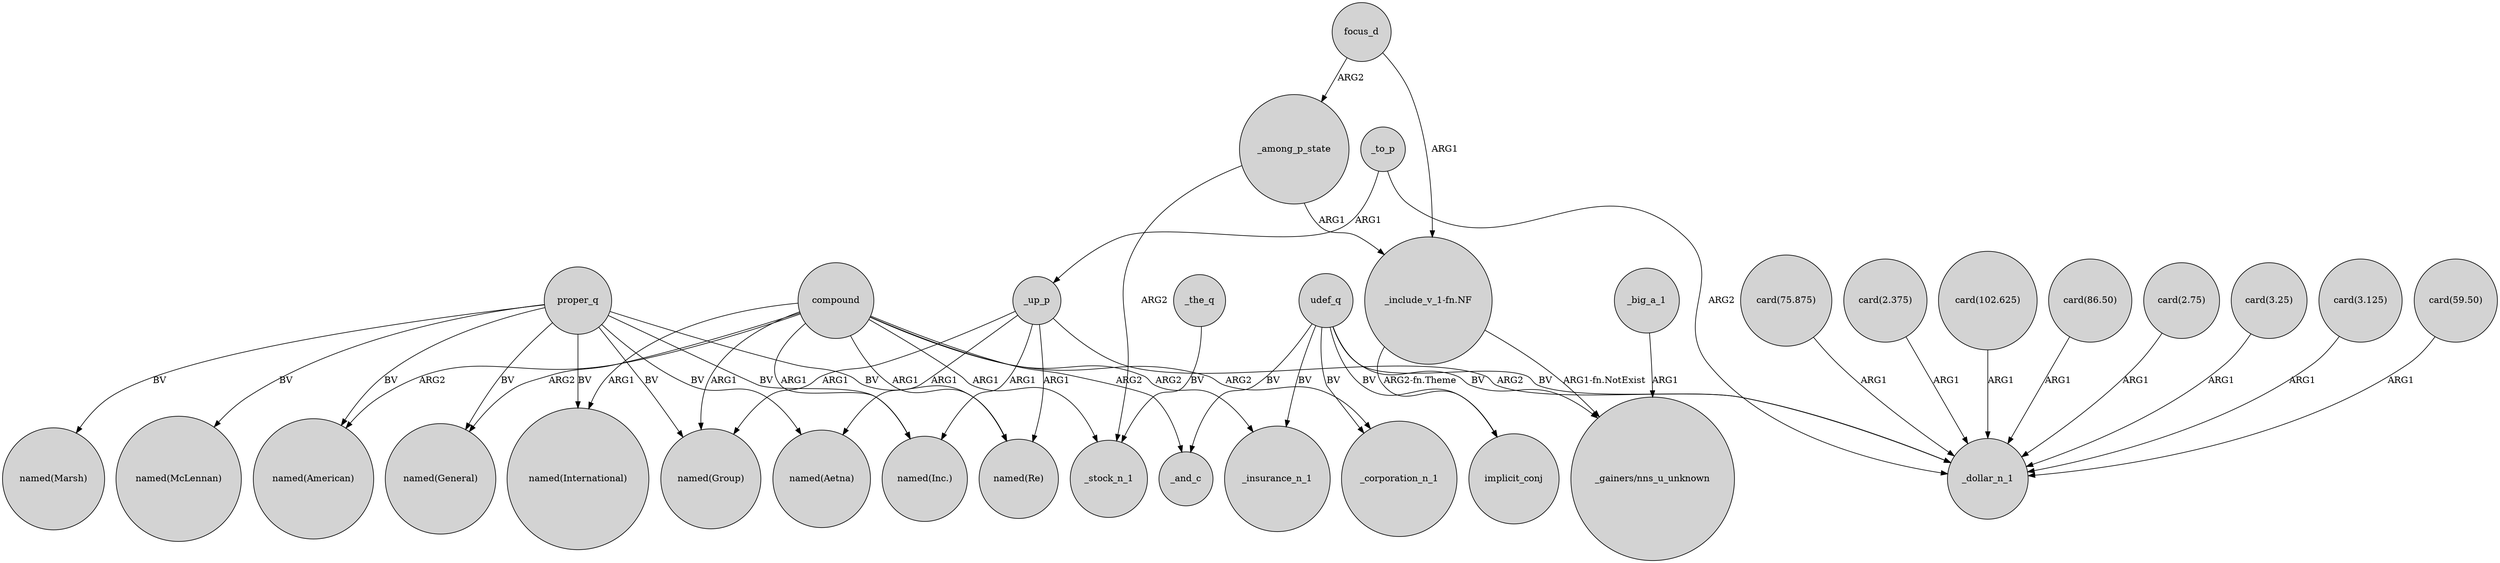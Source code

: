 digraph {
	node [shape=circle style=filled]
	compound -> "named(International)" [label=ARG1]
	proper_q -> "named(Inc.)" [label=BV]
	"card(75.875)" -> _dollar_n_1 [label=ARG1]
	_to_p -> _dollar_n_1 [label=ARG2]
	compound -> "named(Re)" [label=ARG1]
	_among_p_state -> "_include_v_1-fn.NF" [label=ARG1]
	compound -> _insurance_n_1 [label=ARG2]
	_up_p -> "named(Re)" [label=ARG1]
	_among_p_state -> _stock_n_1 [label=ARG2]
	proper_q -> "named(American)" [label=BV]
	"card(2.375)" -> _dollar_n_1 [label=ARG1]
	_up_p -> _dollar_n_1 [label=ARG2]
	_the_q -> _stock_n_1 [label=BV]
	udef_q -> _insurance_n_1 [label=BV]
	"card(102.625)" -> _dollar_n_1 [label=ARG1]
	proper_q -> "named(General)" [label=BV]
	compound -> _corporation_n_1 [label=ARG2]
	"card(86.50)" -> _dollar_n_1 [label=ARG1]
	compound -> _stock_n_1 [label=ARG1]
	proper_q -> "named(Re)" [label=BV]
	compound -> "named(General)" [label=ARG2]
	udef_q -> implicit_conj [label=BV]
	compound -> "named(American)" [label=ARG2]
	_up_p -> "named(Group)" [label=ARG1]
	_up_p -> "named(Inc.)" [label=ARG1]
	_to_p -> _up_p [label=ARG1]
	compound -> "named(Group)" [label=ARG1]
	focus_d -> "_include_v_1-fn.NF" [label=ARG1]
	"_include_v_1-fn.NF" -> implicit_conj [label="ARG2-fn.Theme"]
	udef_q -> _corporation_n_1 [label=BV]
	compound -> _and_c [label=ARG2]
	"card(2.75)" -> _dollar_n_1 [label=ARG1]
	proper_q -> "named(McLennan)" [label=BV]
	udef_q -> "_gainers/nns_u_unknown" [label=BV]
	"_include_v_1-fn.NF" -> "_gainers/nns_u_unknown" [label="ARG1-fn.NotExist"]
	_big_a_1 -> "_gainers/nns_u_unknown" [label=ARG1]
	"card(3.25)" -> _dollar_n_1 [label=ARG1]
	"card(3.125)" -> _dollar_n_1 [label=ARG1]
	"card(59.50)" -> _dollar_n_1 [label=ARG1]
	proper_q -> "named(Group)" [label=BV]
	_up_p -> "named(Aetna)" [label=ARG1]
	proper_q -> "named(Marsh)" [label=BV]
	udef_q -> _and_c [label=BV]
	focus_d -> _among_p_state [label=ARG2]
	proper_q -> "named(Aetna)" [label=BV]
	udef_q -> _dollar_n_1 [label=BV]
	compound -> "named(Inc.)" [label=ARG1]
	proper_q -> "named(International)" [label=BV]
}
